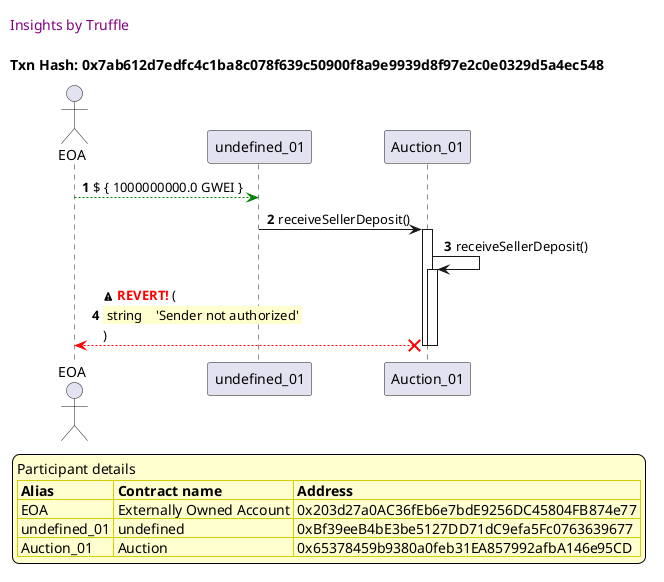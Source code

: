 

@startuml

autonumber
skinparam legendBackgroundColor #FEFECE

<style>
      header {
        HorizontalAlignment left
        FontColor purple
        FontSize 14
        Padding 10
      }
    </style>

header Insights by Truffle

title Txn Hash: 0x7ab612d7edfc4c1ba8c078f639c50900f8a9e9939d8f97e2c0e0329d5a4ec548


actor EOA as "EOA"
participant undefined_01 as "undefined_01"
participant Auction_01 as "Auction_01"

"EOA" -[#green]-> "undefined_01" : $ { 1000000000.0 GWEI }
"undefined_01" -> "Auction_01" ++: receiveSellerDeposit()
"Auction_01" -> "Auction_01" ++: receiveSellerDeposit()
"Auction_01" x-[#red]-> "EOA" --: <&warning> <color #red>**REVERT!**</color> (\n\
<#FEFECE,#FEFECE>| string |  | 'Sender not authorized' |\n\
)
deactivate "Auction_01"
deactivate "Auction_01"

legend
Participant details
<#FEFECE,#D0D000>|= Alias |= Contract name |= Address |
<#FEFECE>| EOA | Externally Owned Account | 0x203d27a0AC36fEb6e7bdE9256DC45804FB874e77 |
<#FEFECE>| undefined_01 | undefined | 0xBf39eeB4bE3be5127DD71dC9efa5Fc0763639677 |
<#FEFECE>| Auction_01 | Auction | 0x65378459b9380a0feb31EA857992afbA146e95CD |
endlegend

@enduml